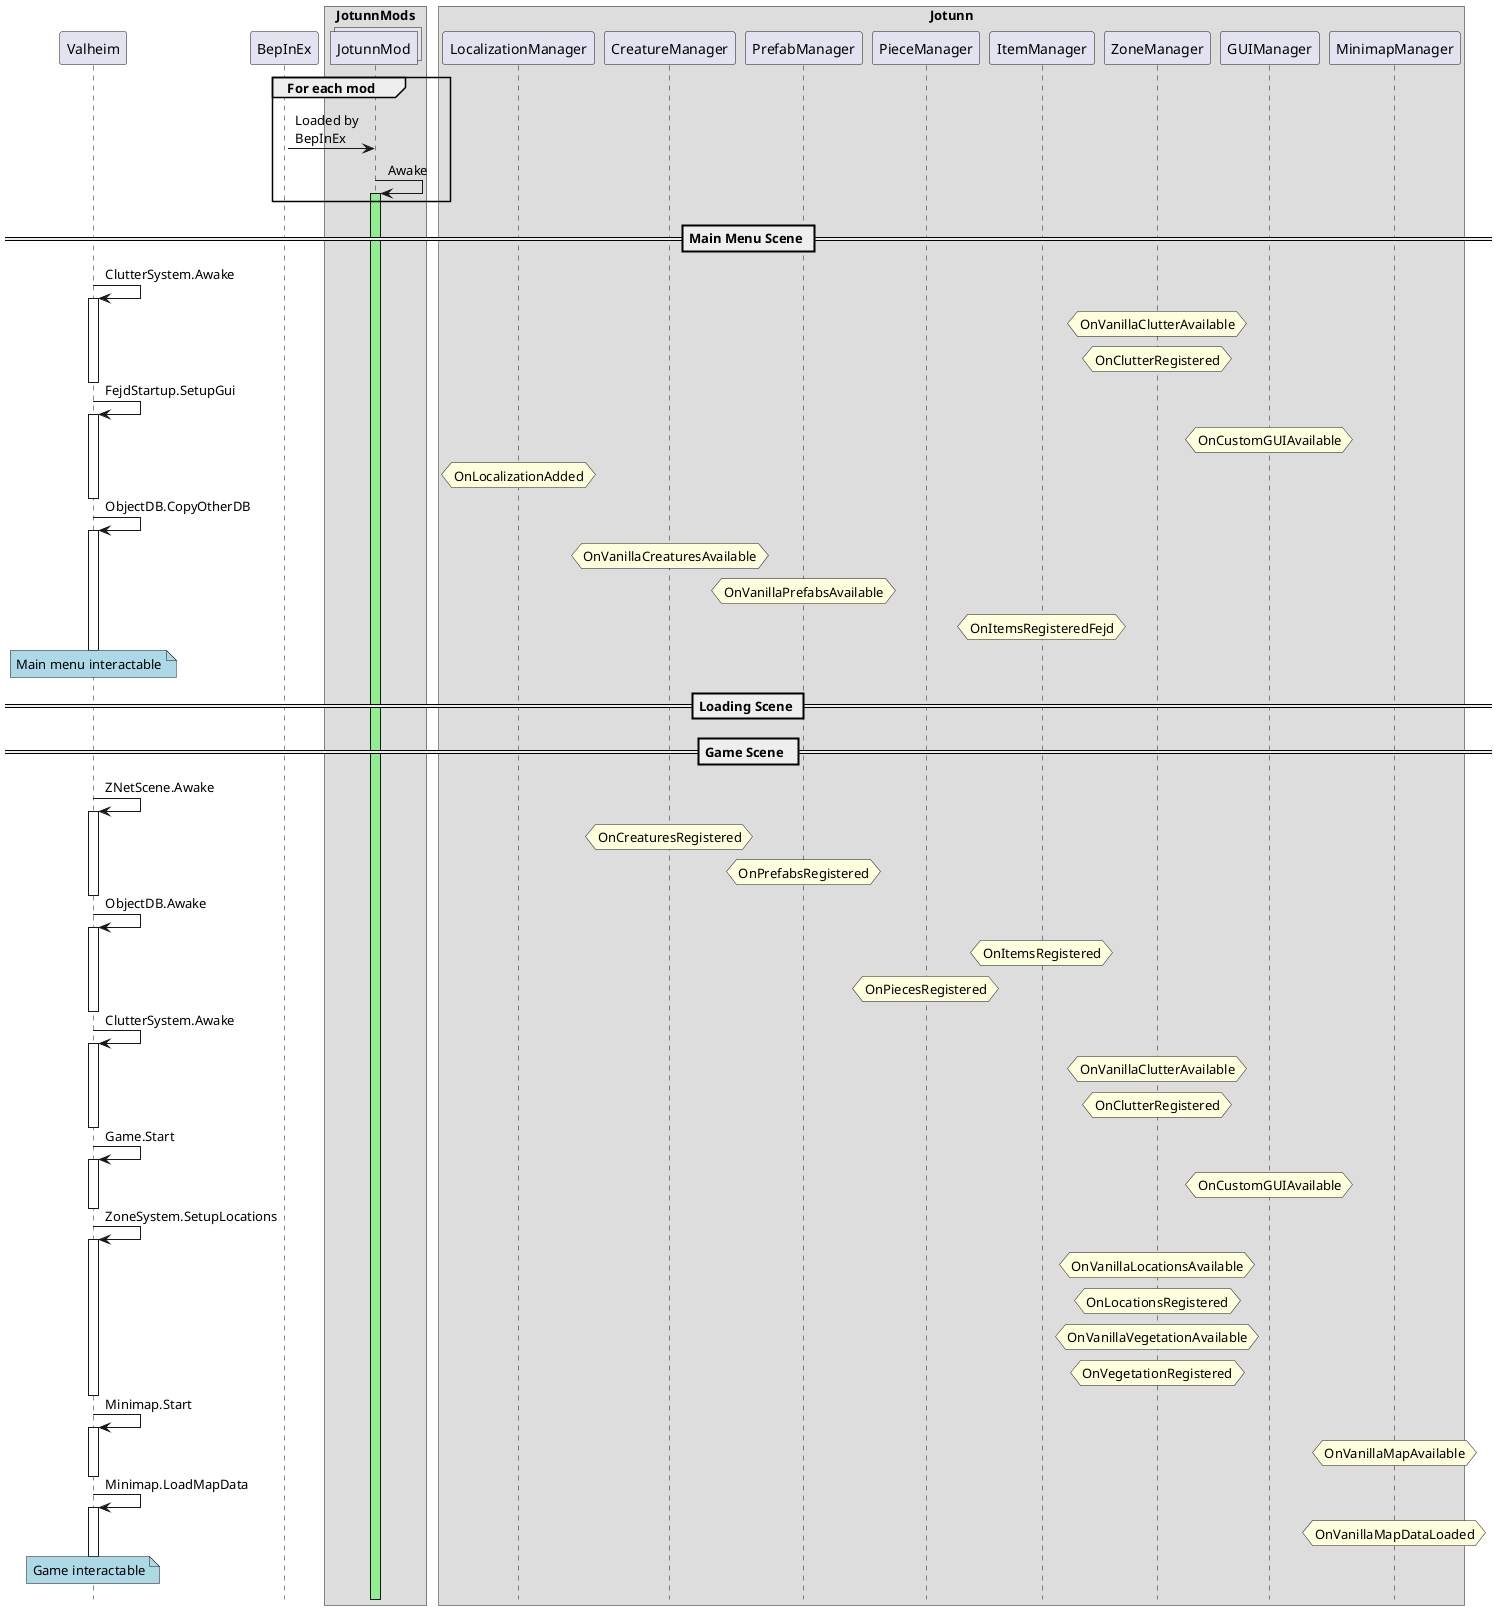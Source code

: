 @startuml
'' flow
!pragma teoz true
hide footbox

participant Valheim
participant BepInEx

box JotunnMods
    collections JotunnMod
end box

box Jotunn
    participant LocalizationManager
    participant CreatureManager
    participant PrefabManager
    participant PieceManager
    participant ItemManager
    participant ZoneManager
    participant GUIManager
    participant MinimapManager
end box

group For each mod
    ?->JotunnMod **: Loaded by\nBepInEx
    JotunnMod -> JotunnMod ++ #lightgreen: Awake
end group

== Main Menu Scene ==

Valheim -> Valheim++: ClutterSystem.Awake
    hnote over ZoneManager: OnVanillaClutterAvailable
    hnote over ZoneManager: OnClutterRegistered
deactivate Valheim

Valheim -> Valheim++: FejdStartup.SetupGui
    hnote over GUIManager: OnCustomGUIAvailable
    hnote over LocalizationManager: OnLocalizationAdded
deactivate Valheim

Valheim -> Valheim++: ObjectDB.CopyOtherDB
    hnote over CreatureManager: OnVanillaCreaturesAvailable
    hnote over PrefabManager: OnVanillaPrefabsAvailable
    hnote over ItemManager: OnItemsRegisteredFejd
deactivate Valheim

note over Valheim #lightblue: Main menu interactable

== Loading Scene ==
== Game Scene  ==

Valheim -> Valheim++: ZNetScene.Awake
    hnote over CreatureManager: OnCreaturesRegistered
    hnote over PrefabManager: OnPrefabsRegistered
deactivate Valheim

Valheim -> Valheim++: ObjectDB.Awake
    hnote over ItemManager: OnItemsRegistered
    hnote over PieceManager: OnPiecesRegistered
deactivate Valheim

Valheim -> Valheim++: ClutterSystem.Awake
    hnote over ZoneManager: OnVanillaClutterAvailable
    hnote over ZoneManager: OnClutterRegistered
deactivate Valheim

Valheim -> Valheim++: Game.Start
    hnote over GUIManager: OnCustomGUIAvailable
deactivate Valheim

Valheim -> Valheim++: ZoneSystem.SetupLocations
    hnote over ZoneManager: OnVanillaLocationsAvailable
    hnote over ZoneManager: OnLocationsRegistered
    hnote over ZoneManager: OnVanillaVegetationAvailable
    hnote over ZoneManager: OnVegetationRegistered
deactivate Valheim

Valheim -> Valheim++: Minimap.Start
    hnote over MinimapManager: OnVanillaMapAvailable
deactivate Valheim

Valheim -> Valheim++: Minimap.LoadMapData
    hnote over MinimapManager: OnVanillaMapDataLoaded
deactivate Valheim


note over Valheim #lightblue: Game interactable

@enduml
